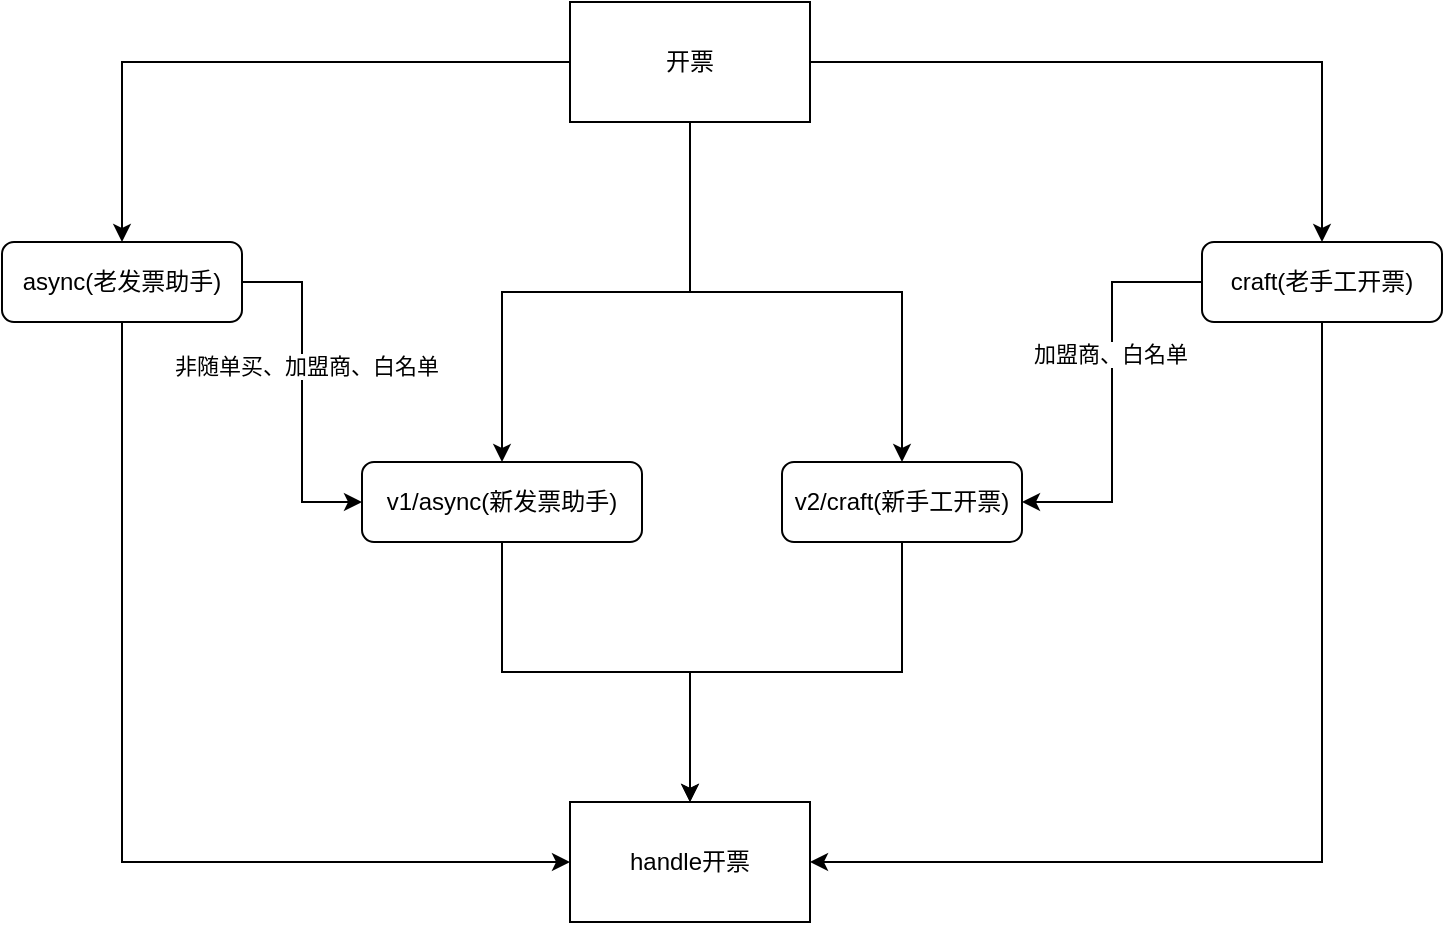 <mxfile version="20.2.3" type="github">
  <diagram id="C5RBs43oDa-KdzZeNtuy" name="Page-1">
    <mxGraphModel dx="1234" dy="436" grid="1" gridSize="10" guides="1" tooltips="1" connect="1" arrows="1" fold="1" page="1" pageScale="1" pageWidth="827" pageHeight="1169" math="0" shadow="0">
      <root>
        <mxCell id="WIyWlLk6GJQsqaUBKTNV-0" />
        <mxCell id="WIyWlLk6GJQsqaUBKTNV-1" parent="WIyWlLk6GJQsqaUBKTNV-0" />
        <mxCell id="bVEePfrSgfsNsU1AXrxg-9" style="edgeStyle=orthogonalEdgeStyle;rounded=0;orthogonalLoop=1;jettySize=auto;html=1;entryX=0;entryY=0.5;entryDx=0;entryDy=0;" edge="1" parent="WIyWlLk6GJQsqaUBKTNV-1" source="WIyWlLk6GJQsqaUBKTNV-3" target="bVEePfrSgfsNsU1AXrxg-3">
          <mxGeometry relative="1" as="geometry" />
        </mxCell>
        <mxCell id="bVEePfrSgfsNsU1AXrxg-10" value="非随单买、加盟商、白名单" style="edgeLabel;html=1;align=center;verticalAlign=middle;resizable=0;points=[];" vertex="1" connectable="0" parent="bVEePfrSgfsNsU1AXrxg-9">
          <mxGeometry x="-0.161" y="2" relative="1" as="geometry">
            <mxPoint as="offset" />
          </mxGeometry>
        </mxCell>
        <mxCell id="bVEePfrSgfsNsU1AXrxg-12" style="edgeStyle=orthogonalEdgeStyle;rounded=0;orthogonalLoop=1;jettySize=auto;html=1;entryX=0;entryY=0.5;entryDx=0;entryDy=0;" edge="1" parent="WIyWlLk6GJQsqaUBKTNV-1" source="WIyWlLk6GJQsqaUBKTNV-3" target="bVEePfrSgfsNsU1AXrxg-11">
          <mxGeometry relative="1" as="geometry">
            <Array as="points">
              <mxPoint x="130" y="520" />
            </Array>
          </mxGeometry>
        </mxCell>
        <mxCell id="WIyWlLk6GJQsqaUBKTNV-3" value="async(老发票助手)" style="rounded=1;whiteSpace=wrap;html=1;fontSize=12;glass=0;strokeWidth=1;shadow=0;" parent="WIyWlLk6GJQsqaUBKTNV-1" vertex="1">
          <mxGeometry x="70" y="210" width="120" height="40" as="geometry" />
        </mxCell>
        <mxCell id="bVEePfrSgfsNsU1AXrxg-1" style="edgeStyle=orthogonalEdgeStyle;rounded=0;orthogonalLoop=1;jettySize=auto;html=1;entryX=0.5;entryY=0;entryDx=0;entryDy=0;" edge="1" parent="WIyWlLk6GJQsqaUBKTNV-1" source="bVEePfrSgfsNsU1AXrxg-0" target="WIyWlLk6GJQsqaUBKTNV-3">
          <mxGeometry relative="1" as="geometry">
            <mxPoint x="260" y="200" as="targetPoint" />
          </mxGeometry>
        </mxCell>
        <mxCell id="bVEePfrSgfsNsU1AXrxg-6" style="edgeStyle=orthogonalEdgeStyle;rounded=0;orthogonalLoop=1;jettySize=auto;html=1;" edge="1" parent="WIyWlLk6GJQsqaUBKTNV-1" source="bVEePfrSgfsNsU1AXrxg-0" target="bVEePfrSgfsNsU1AXrxg-3">
          <mxGeometry relative="1" as="geometry" />
        </mxCell>
        <mxCell id="bVEePfrSgfsNsU1AXrxg-7" style="edgeStyle=orthogonalEdgeStyle;rounded=0;orthogonalLoop=1;jettySize=auto;html=1;entryX=0.5;entryY=0;entryDx=0;entryDy=0;" edge="1" parent="WIyWlLk6GJQsqaUBKTNV-1" source="bVEePfrSgfsNsU1AXrxg-0" target="bVEePfrSgfsNsU1AXrxg-4">
          <mxGeometry relative="1" as="geometry" />
        </mxCell>
        <mxCell id="bVEePfrSgfsNsU1AXrxg-8" style="edgeStyle=orthogonalEdgeStyle;rounded=0;orthogonalLoop=1;jettySize=auto;html=1;" edge="1" parent="WIyWlLk6GJQsqaUBKTNV-1" source="bVEePfrSgfsNsU1AXrxg-0" target="bVEePfrSgfsNsU1AXrxg-5">
          <mxGeometry relative="1" as="geometry" />
        </mxCell>
        <mxCell id="bVEePfrSgfsNsU1AXrxg-0" value="开票" style="whiteSpace=wrap;html=1;" vertex="1" parent="WIyWlLk6GJQsqaUBKTNV-1">
          <mxGeometry x="354" y="90" width="120" height="60" as="geometry" />
        </mxCell>
        <mxCell id="bVEePfrSgfsNsU1AXrxg-19" style="edgeStyle=orthogonalEdgeStyle;rounded=0;orthogonalLoop=1;jettySize=auto;html=1;entryX=0.5;entryY=0;entryDx=0;entryDy=0;" edge="1" parent="WIyWlLk6GJQsqaUBKTNV-1" source="bVEePfrSgfsNsU1AXrxg-3" target="bVEePfrSgfsNsU1AXrxg-11">
          <mxGeometry relative="1" as="geometry" />
        </mxCell>
        <mxCell id="bVEePfrSgfsNsU1AXrxg-3" value="v1/async(新发票助手)" style="rounded=1;whiteSpace=wrap;html=1;" vertex="1" parent="WIyWlLk6GJQsqaUBKTNV-1">
          <mxGeometry x="250" y="320" width="140" height="40" as="geometry" />
        </mxCell>
        <mxCell id="bVEePfrSgfsNsU1AXrxg-18" style="edgeStyle=orthogonalEdgeStyle;rounded=0;orthogonalLoop=1;jettySize=auto;html=1;entryX=0.5;entryY=0;entryDx=0;entryDy=0;" edge="1" parent="WIyWlLk6GJQsqaUBKTNV-1" source="bVEePfrSgfsNsU1AXrxg-4" target="bVEePfrSgfsNsU1AXrxg-11">
          <mxGeometry relative="1" as="geometry" />
        </mxCell>
        <mxCell id="bVEePfrSgfsNsU1AXrxg-4" value="v2/craft(新手工开票)" style="rounded=1;whiteSpace=wrap;html=1;" vertex="1" parent="WIyWlLk6GJQsqaUBKTNV-1">
          <mxGeometry x="460" y="320" width="120" height="40" as="geometry" />
        </mxCell>
        <mxCell id="bVEePfrSgfsNsU1AXrxg-15" style="edgeStyle=orthogonalEdgeStyle;rounded=0;orthogonalLoop=1;jettySize=auto;html=1;entryX=1;entryY=0.5;entryDx=0;entryDy=0;" edge="1" parent="WIyWlLk6GJQsqaUBKTNV-1" source="bVEePfrSgfsNsU1AXrxg-5" target="bVEePfrSgfsNsU1AXrxg-11">
          <mxGeometry relative="1" as="geometry">
            <Array as="points">
              <mxPoint x="730" y="520" />
            </Array>
          </mxGeometry>
        </mxCell>
        <mxCell id="bVEePfrSgfsNsU1AXrxg-16" style="edgeStyle=orthogonalEdgeStyle;rounded=0;orthogonalLoop=1;jettySize=auto;html=1;entryX=1;entryY=0.5;entryDx=0;entryDy=0;" edge="1" parent="WIyWlLk6GJQsqaUBKTNV-1" source="bVEePfrSgfsNsU1AXrxg-5" target="bVEePfrSgfsNsU1AXrxg-4">
          <mxGeometry relative="1" as="geometry" />
        </mxCell>
        <mxCell id="bVEePfrSgfsNsU1AXrxg-17" value="加盟商、白名单" style="edgeLabel;html=1;align=center;verticalAlign=middle;resizable=0;points=[];" vertex="1" connectable="0" parent="bVEePfrSgfsNsU1AXrxg-16">
          <mxGeometry x="-0.197" y="-1" relative="1" as="geometry">
            <mxPoint as="offset" />
          </mxGeometry>
        </mxCell>
        <mxCell id="bVEePfrSgfsNsU1AXrxg-5" value="craft(老手工开票)" style="rounded=1;whiteSpace=wrap;html=1;" vertex="1" parent="WIyWlLk6GJQsqaUBKTNV-1">
          <mxGeometry x="670" y="210" width="120" height="40" as="geometry" />
        </mxCell>
        <mxCell id="bVEePfrSgfsNsU1AXrxg-11" value="handle开票" style="whiteSpace=wrap;html=1;" vertex="1" parent="WIyWlLk6GJQsqaUBKTNV-1">
          <mxGeometry x="354" y="490" width="120" height="60" as="geometry" />
        </mxCell>
      </root>
    </mxGraphModel>
  </diagram>
</mxfile>
